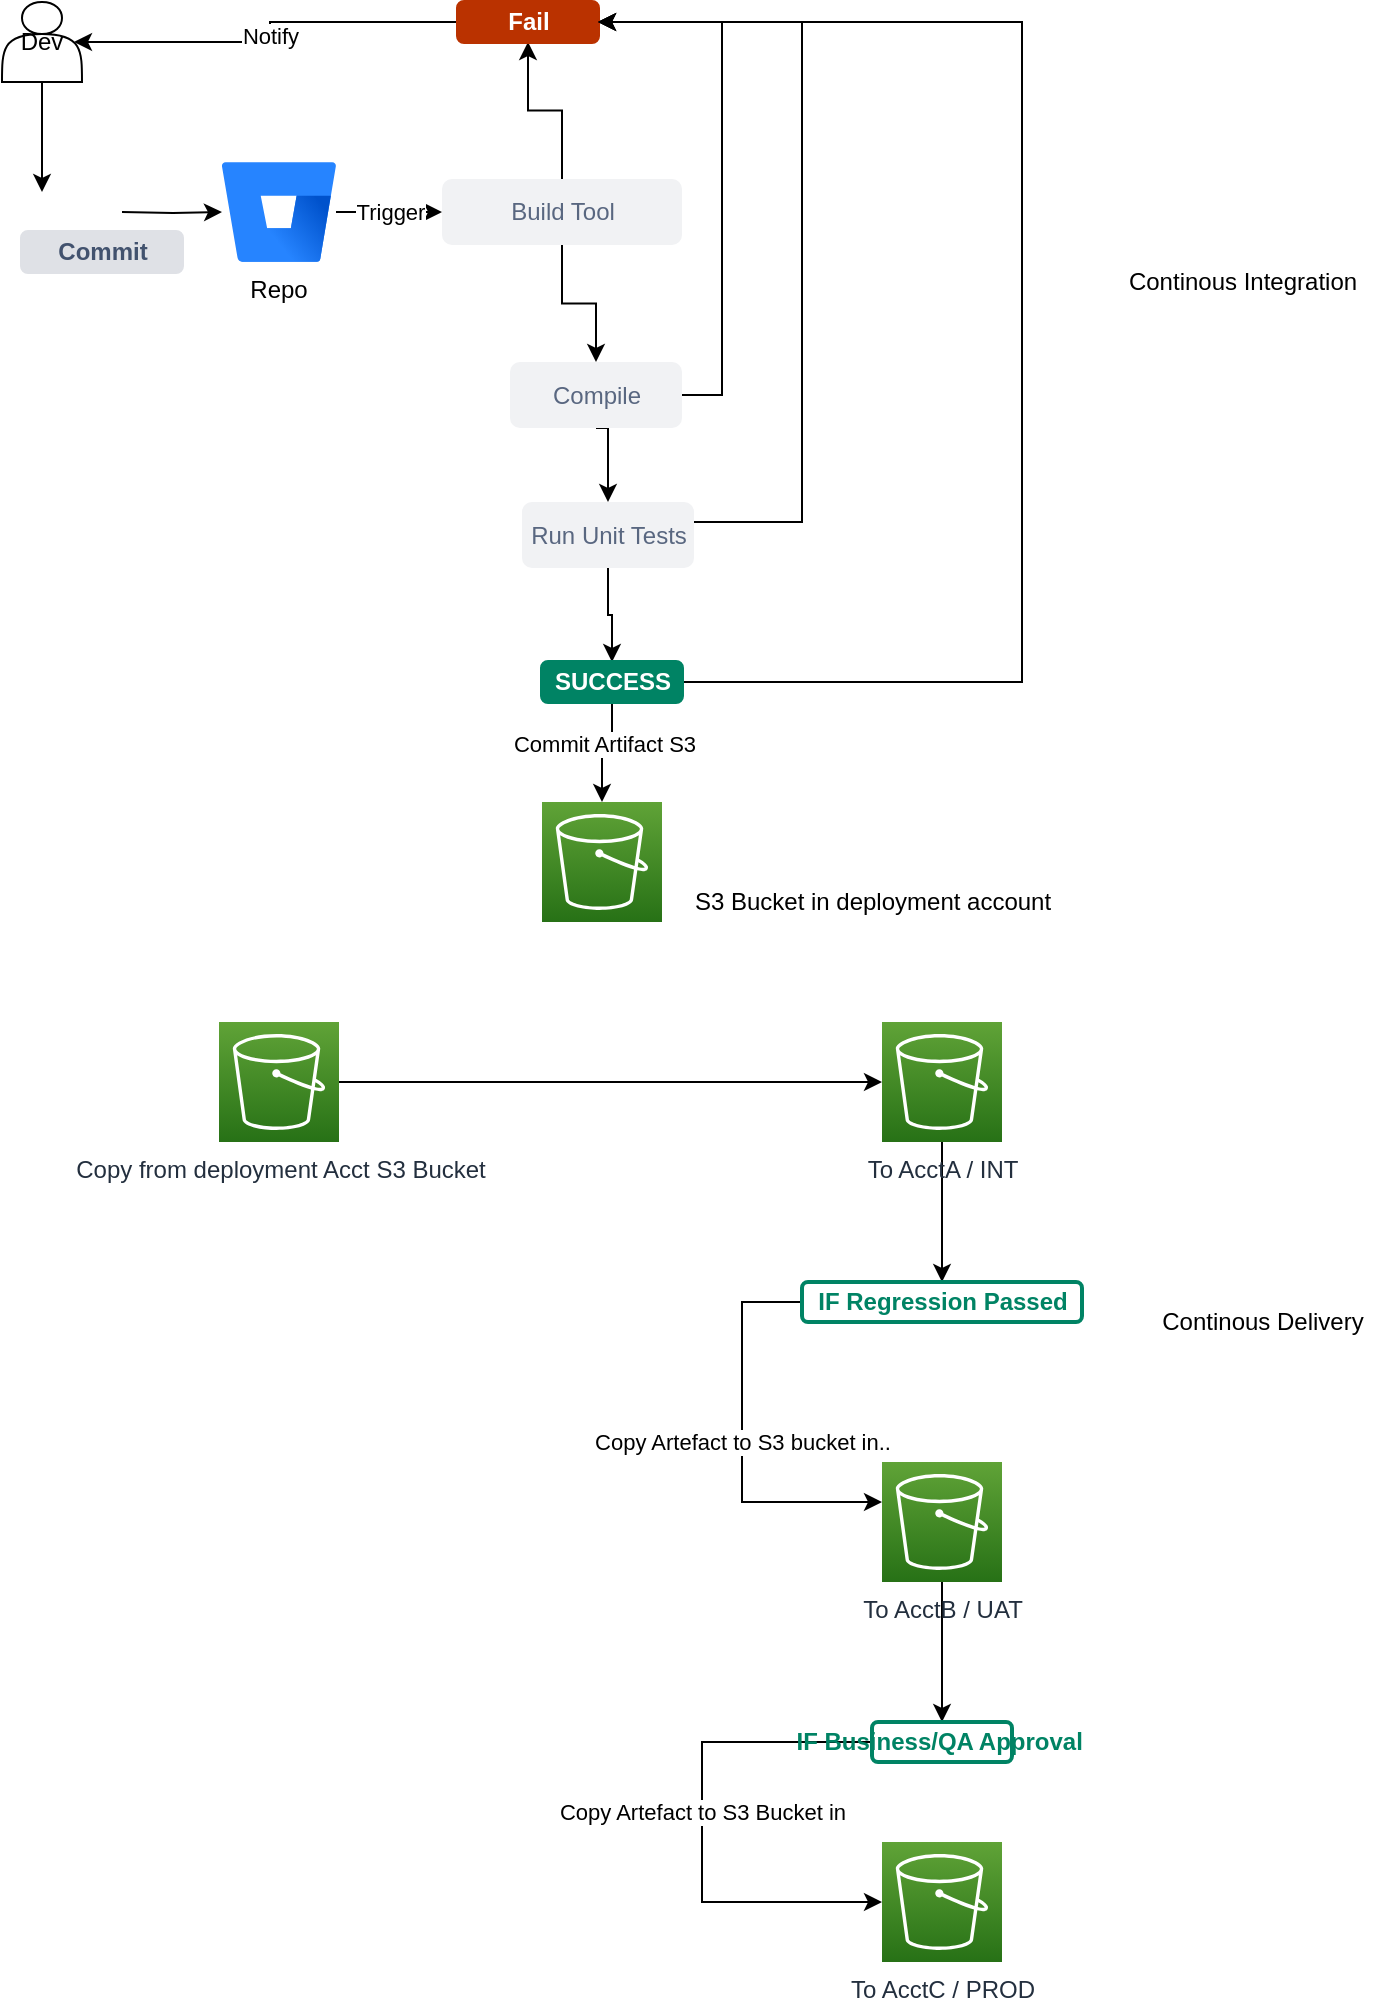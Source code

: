 <mxfile version="14.1.2" type="device"><diagram id="n4t1cJ7Yd1cZRvbJCezp" name="Page-1"><mxGraphModel dx="946" dy="550" grid="1" gridSize="10" guides="1" tooltips="1" connect="1" arrows="1" fold="1" page="1" pageScale="1" pageWidth="827" pageHeight="1169" math="0" shadow="0"><root><mxCell id="0"/><mxCell id="1" parent="0"/><mxCell id="vIe5uRiaNSqzWFfWzOdG-8" value="Trigger" style="edgeStyle=orthogonalEdgeStyle;rounded=0;orthogonalLoop=1;jettySize=auto;html=1;" edge="1" parent="1" source="vIe5uRiaNSqzWFfWzOdG-1" target="vIe5uRiaNSqzWFfWzOdG-7"><mxGeometry relative="1" as="geometry"/></mxCell><mxCell id="vIe5uRiaNSqzWFfWzOdG-1" value="Repo&#10;" style="image;image=img/lib/atlassian/Bitbucket_Logo.svg;" vertex="1" parent="1"><mxGeometry x="130" y="90" width="57" height="50" as="geometry"/></mxCell><mxCell id="vIe5uRiaNSqzWFfWzOdG-3" style="edgeStyle=orthogonalEdgeStyle;rounded=0;orthogonalLoop=1;jettySize=auto;html=1;" edge="1" parent="1" target="vIe5uRiaNSqzWFfWzOdG-1"><mxGeometry relative="1" as="geometry"><mxPoint x="80" y="115" as="sourcePoint"/></mxGeometry></mxCell><mxCell id="vIe5uRiaNSqzWFfWzOdG-2" value="Commit" style="dashed=0;html=1;rounded=1;fillColor=#DFE1E6;strokeColor=#DFE1E6;fontSize=12;align=center;fontStyle=1;strokeWidth=2;fontColor=#42526E" vertex="1" parent="1"><mxGeometry x="30" y="125" width="80" height="20" as="geometry"/></mxCell><mxCell id="vIe5uRiaNSqzWFfWzOdG-6" style="edgeStyle=orthogonalEdgeStyle;rounded=0;orthogonalLoop=1;jettySize=auto;html=1;entryX=0.5;entryY=0;entryDx=0;entryDy=0;" edge="1" parent="1" source="vIe5uRiaNSqzWFfWzOdG-5"><mxGeometry relative="1" as="geometry"><mxPoint x="40" y="105" as="targetPoint"/></mxGeometry></mxCell><mxCell id="vIe5uRiaNSqzWFfWzOdG-5" value="Dev" style="shape=actor;whiteSpace=wrap;html=1;" vertex="1" parent="1"><mxGeometry x="20" y="10" width="40" height="40" as="geometry"/></mxCell><mxCell id="vIe5uRiaNSqzWFfWzOdG-10" style="edgeStyle=orthogonalEdgeStyle;rounded=0;orthogonalLoop=1;jettySize=auto;html=1;" edge="1" parent="1" source="vIe5uRiaNSqzWFfWzOdG-7" target="vIe5uRiaNSqzWFfWzOdG-9"><mxGeometry relative="1" as="geometry"/></mxCell><mxCell id="vIe5uRiaNSqzWFfWzOdG-15" style="edgeStyle=orthogonalEdgeStyle;rounded=0;orthogonalLoop=1;jettySize=auto;html=1;exitX=0.5;exitY=1;exitDx=0;exitDy=0;" edge="1" parent="1" source="vIe5uRiaNSqzWFfWzOdG-7" target="vIe5uRiaNSqzWFfWzOdG-14"><mxGeometry relative="1" as="geometry"/></mxCell><mxCell id="vIe5uRiaNSqzWFfWzOdG-7" value="Build Tool" style="rounded=1;fillColor=#F1F2F4;strokeColor=none;html=1;fontColor=#596780;align=center;verticalAlign=middle;fontStyle=0;fontSize=12" vertex="1" parent="1"><mxGeometry x="240" y="98.5" width="120" height="33" as="geometry"/></mxCell><mxCell id="vIe5uRiaNSqzWFfWzOdG-11" value="Notify" style="edgeStyle=orthogonalEdgeStyle;rounded=0;orthogonalLoop=1;jettySize=auto;html=1;entryX=0.9;entryY=0.5;entryDx=0;entryDy=0;entryPerimeter=0;" edge="1" parent="1" source="vIe5uRiaNSqzWFfWzOdG-9" target="vIe5uRiaNSqzWFfWzOdG-5"><mxGeometry relative="1" as="geometry"/></mxCell><mxCell id="vIe5uRiaNSqzWFfWzOdG-9" value="Fail&lt;br&gt;" style="dashed=0;html=1;rounded=1;fillColor=#BA3200;strokeColor=#BA3200;fontSize=12;align=center;fontStyle=1;strokeWidth=2;fontColor=#ffffff" vertex="1" parent="1"><mxGeometry x="248" y="10" width="70" height="20" as="geometry"/></mxCell><mxCell id="vIe5uRiaNSqzWFfWzOdG-16" style="edgeStyle=orthogonalEdgeStyle;rounded=0;orthogonalLoop=1;jettySize=auto;html=1;exitX=1;exitY=0.5;exitDx=0;exitDy=0;entryX=1;entryY=0.5;entryDx=0;entryDy=0;" edge="1" parent="1" source="vIe5uRiaNSqzWFfWzOdG-14" target="vIe5uRiaNSqzWFfWzOdG-9"><mxGeometry relative="1" as="geometry"/></mxCell><mxCell id="vIe5uRiaNSqzWFfWzOdG-19" style="edgeStyle=orthogonalEdgeStyle;rounded=0;orthogonalLoop=1;jettySize=auto;html=1;exitX=0.5;exitY=1;exitDx=0;exitDy=0;entryX=0.5;entryY=0;entryDx=0;entryDy=0;" edge="1" parent="1" source="vIe5uRiaNSqzWFfWzOdG-14" target="vIe5uRiaNSqzWFfWzOdG-17"><mxGeometry relative="1" as="geometry"/></mxCell><mxCell id="vIe5uRiaNSqzWFfWzOdG-14" value="Compile" style="rounded=1;fillColor=#F1F2F4;strokeColor=none;html=1;fontColor=#596780;align=center;verticalAlign=middle;fontStyle=0;fontSize=12" vertex="1" parent="1"><mxGeometry x="274" y="190" width="86" height="33" as="geometry"/></mxCell><mxCell id="vIe5uRiaNSqzWFfWzOdG-18" style="edgeStyle=orthogonalEdgeStyle;rounded=0;orthogonalLoop=1;jettySize=auto;html=1;entryX=1;entryY=0.5;entryDx=0;entryDy=0;" edge="1" parent="1" source="vIe5uRiaNSqzWFfWzOdG-17" target="vIe5uRiaNSqzWFfWzOdG-9"><mxGeometry relative="1" as="geometry"><Array as="points"><mxPoint x="420" y="270"/><mxPoint x="420" y="20"/></Array></mxGeometry></mxCell><mxCell id="vIe5uRiaNSqzWFfWzOdG-21" style="edgeStyle=orthogonalEdgeStyle;rounded=0;orthogonalLoop=1;jettySize=auto;html=1;exitX=0.5;exitY=1;exitDx=0;exitDy=0;" edge="1" parent="1" source="vIe5uRiaNSqzWFfWzOdG-17" target="vIe5uRiaNSqzWFfWzOdG-20"><mxGeometry relative="1" as="geometry"/></mxCell><mxCell id="vIe5uRiaNSqzWFfWzOdG-17" value="Run Unit Tests" style="rounded=1;fillColor=#F1F2F4;strokeColor=none;html=1;fontColor=#596780;align=center;verticalAlign=middle;fontStyle=0;fontSize=12" vertex="1" parent="1"><mxGeometry x="280" y="260" width="86" height="33" as="geometry"/></mxCell><mxCell id="vIe5uRiaNSqzWFfWzOdG-22" style="edgeStyle=orthogonalEdgeStyle;rounded=0;orthogonalLoop=1;jettySize=auto;html=1;entryX=1;entryY=0.5;entryDx=0;entryDy=0;" edge="1" parent="1" source="vIe5uRiaNSqzWFfWzOdG-20" target="vIe5uRiaNSqzWFfWzOdG-9"><mxGeometry relative="1" as="geometry"><Array as="points"><mxPoint x="530" y="350"/><mxPoint x="530" y="20"/></Array></mxGeometry></mxCell><mxCell id="vIe5uRiaNSqzWFfWzOdG-24" style="edgeStyle=orthogonalEdgeStyle;rounded=0;orthogonalLoop=1;jettySize=auto;html=1;" edge="1" parent="1" source="vIe5uRiaNSqzWFfWzOdG-20" target="vIe5uRiaNSqzWFfWzOdG-23"><mxGeometry relative="1" as="geometry"/></mxCell><mxCell id="vIe5uRiaNSqzWFfWzOdG-25" value="Commit Artifact S3" style="edgeLabel;html=1;align=center;verticalAlign=middle;resizable=0;points=[];" vertex="1" connectable="0" parent="vIe5uRiaNSqzWFfWzOdG-24"><mxGeometry x="-0.259" y="-4" relative="1" as="geometry"><mxPoint as="offset"/></mxGeometry></mxCell><mxCell id="vIe5uRiaNSqzWFfWzOdG-20" value="SUCCESS" style="dashed=0;html=1;rounded=1;fillColor=#008364;strokeColor=#008364;fontSize=12;align=center;fontStyle=1;strokeWidth=2;fontColor=#ffffff" vertex="1" parent="1"><mxGeometry x="290" y="340" width="70" height="20" as="geometry"/></mxCell><mxCell id="vIe5uRiaNSqzWFfWzOdG-23" value="" style="outlineConnect=0;fontColor=#232F3E;gradientColor=#60A337;gradientDirection=north;fillColor=#277116;strokeColor=#ffffff;dashed=0;verticalLabelPosition=bottom;verticalAlign=top;align=center;html=1;fontSize=12;fontStyle=0;aspect=fixed;shape=mxgraph.aws4.resourceIcon;resIcon=mxgraph.aws4.s3;" vertex="1" parent="1"><mxGeometry x="290" y="410" width="60" height="60" as="geometry"/></mxCell><mxCell id="vIe5uRiaNSqzWFfWzOdG-26" value="S3 Bucket in deployment account" style="text;html=1;align=center;verticalAlign=middle;resizable=0;points=[];autosize=1;" vertex="1" parent="1"><mxGeometry x="360" y="450" width="190" height="20" as="geometry"/></mxCell><mxCell id="vIe5uRiaNSqzWFfWzOdG-35" value="Continous Integration" style="text;html=1;align=center;verticalAlign=middle;resizable=0;points=[];autosize=1;" vertex="1" parent="1"><mxGeometry x="575" y="140" width="130" height="20" as="geometry"/></mxCell><mxCell id="vIe5uRiaNSqzWFfWzOdG-60" style="edgeStyle=orthogonalEdgeStyle;rounded=0;orthogonalLoop=1;jettySize=auto;html=1;" edge="1" parent="1" source="vIe5uRiaNSqzWFfWzOdG-58" target="vIe5uRiaNSqzWFfWzOdG-59"><mxGeometry relative="1" as="geometry"><Array as="points"><mxPoint x="320" y="550"/></Array></mxGeometry></mxCell><mxCell id="vIe5uRiaNSqzWFfWzOdG-58" value="Copy from deployment Acct S3 Bucket" style="outlineConnect=0;fontColor=#232F3E;gradientColor=#60A337;gradientDirection=north;fillColor=#277116;strokeColor=#ffffff;dashed=0;verticalLabelPosition=bottom;verticalAlign=top;align=center;html=1;fontSize=12;fontStyle=0;aspect=fixed;shape=mxgraph.aws4.resourceIcon;resIcon=mxgraph.aws4.s3;" vertex="1" parent="1"><mxGeometry x="128.5" y="520" width="60" height="60" as="geometry"/></mxCell><mxCell id="vIe5uRiaNSqzWFfWzOdG-69" style="edgeStyle=orthogonalEdgeStyle;rounded=0;orthogonalLoop=1;jettySize=auto;html=1;entryX=0.5;entryY=0;entryDx=0;entryDy=0;" edge="1" parent="1" source="vIe5uRiaNSqzWFfWzOdG-59" target="vIe5uRiaNSqzWFfWzOdG-68"><mxGeometry relative="1" as="geometry"/></mxCell><mxCell id="vIe5uRiaNSqzWFfWzOdG-59" value="To AcctA / INT" style="outlineConnect=0;fontColor=#232F3E;gradientColor=#60A337;gradientDirection=north;fillColor=#277116;strokeColor=#ffffff;dashed=0;verticalLabelPosition=bottom;verticalAlign=top;align=center;html=1;fontSize=12;fontStyle=0;aspect=fixed;shape=mxgraph.aws4.resourceIcon;resIcon=mxgraph.aws4.s3;" vertex="1" parent="1"><mxGeometry x="460" y="520" width="60" height="60" as="geometry"/></mxCell><mxCell id="vIe5uRiaNSqzWFfWzOdG-74" style="edgeStyle=orthogonalEdgeStyle;rounded=0;orthogonalLoop=1;jettySize=auto;html=1;entryX=0.5;entryY=0;entryDx=0;entryDy=0;" edge="1" parent="1" source="vIe5uRiaNSqzWFfWzOdG-61" target="vIe5uRiaNSqzWFfWzOdG-71"><mxGeometry relative="1" as="geometry"/></mxCell><mxCell id="vIe5uRiaNSqzWFfWzOdG-61" value="To AcctB / UAT" style="outlineConnect=0;fontColor=#232F3E;gradientColor=#60A337;gradientDirection=north;fillColor=#277116;strokeColor=#ffffff;dashed=0;verticalLabelPosition=bottom;verticalAlign=top;align=center;html=1;fontSize=12;fontStyle=0;aspect=fixed;shape=mxgraph.aws4.resourceIcon;resIcon=mxgraph.aws4.s3;" vertex="1" parent="1"><mxGeometry x="460" y="740" width="60" height="60" as="geometry"/></mxCell><mxCell id="vIe5uRiaNSqzWFfWzOdG-62" value="To AcctC / PROD" style="outlineConnect=0;fontColor=#232F3E;gradientColor=#60A337;gradientDirection=north;fillColor=#277116;strokeColor=#ffffff;dashed=0;verticalLabelPosition=bottom;verticalAlign=top;align=center;html=1;fontSize=12;fontStyle=0;aspect=fixed;shape=mxgraph.aws4.resourceIcon;resIcon=mxgraph.aws4.s3;" vertex="1" parent="1"><mxGeometry x="460" y="930" width="60" height="60" as="geometry"/></mxCell><mxCell id="vIe5uRiaNSqzWFfWzOdG-70" value="Copy Artefact to S3 bucket in.." style="edgeStyle=orthogonalEdgeStyle;rounded=0;orthogonalLoop=1;jettySize=auto;html=1;" edge="1" parent="1" source="vIe5uRiaNSqzWFfWzOdG-68" target="vIe5uRiaNSqzWFfWzOdG-61"><mxGeometry relative="1" as="geometry"><Array as="points"><mxPoint x="390" y="660"/><mxPoint x="390" y="760"/></Array></mxGeometry></mxCell><mxCell id="vIe5uRiaNSqzWFfWzOdG-68" value="IF Regression Passed&lt;br&gt;" style="dashed=0;html=1;rounded=1;strokeColor=#008364;fontSize=12;align=center;fontStyle=1;strokeWidth=2;fontColor=#008364" vertex="1" parent="1"><mxGeometry x="420" y="650" width="140" height="20" as="geometry"/></mxCell><mxCell id="vIe5uRiaNSqzWFfWzOdG-73" style="edgeStyle=orthogonalEdgeStyle;rounded=0;orthogonalLoop=1;jettySize=auto;html=1;" edge="1" parent="1" source="vIe5uRiaNSqzWFfWzOdG-71" target="vIe5uRiaNSqzWFfWzOdG-62"><mxGeometry relative="1" as="geometry"><Array as="points"><mxPoint x="370" y="880"/><mxPoint x="370" y="960"/></Array></mxGeometry></mxCell><mxCell id="vIe5uRiaNSqzWFfWzOdG-75" value="Copy Artefact to S3 Bucket in" style="edgeLabel;html=1;align=center;verticalAlign=middle;resizable=0;points=[];" vertex="1" connectable="0" parent="vIe5uRiaNSqzWFfWzOdG-73"><mxGeometry x="-0.059" relative="1" as="geometry"><mxPoint as="offset"/></mxGeometry></mxCell><mxCell id="vIe5uRiaNSqzWFfWzOdG-71" value="IF Business/QA Approval&amp;nbsp;" style="dashed=0;html=1;rounded=1;strokeColor=#008364;fontSize=12;align=center;fontStyle=1;strokeWidth=2;fontColor=#008364" vertex="1" parent="1"><mxGeometry x="455" y="870" width="70" height="20" as="geometry"/></mxCell><mxCell id="vIe5uRiaNSqzWFfWzOdG-76" value="Continous Delivery" style="text;html=1;align=center;verticalAlign=middle;resizable=0;points=[];autosize=1;" vertex="1" parent="1"><mxGeometry x="590" y="660" width="120" height="20" as="geometry"/></mxCell></root></mxGraphModel></diagram></mxfile>
